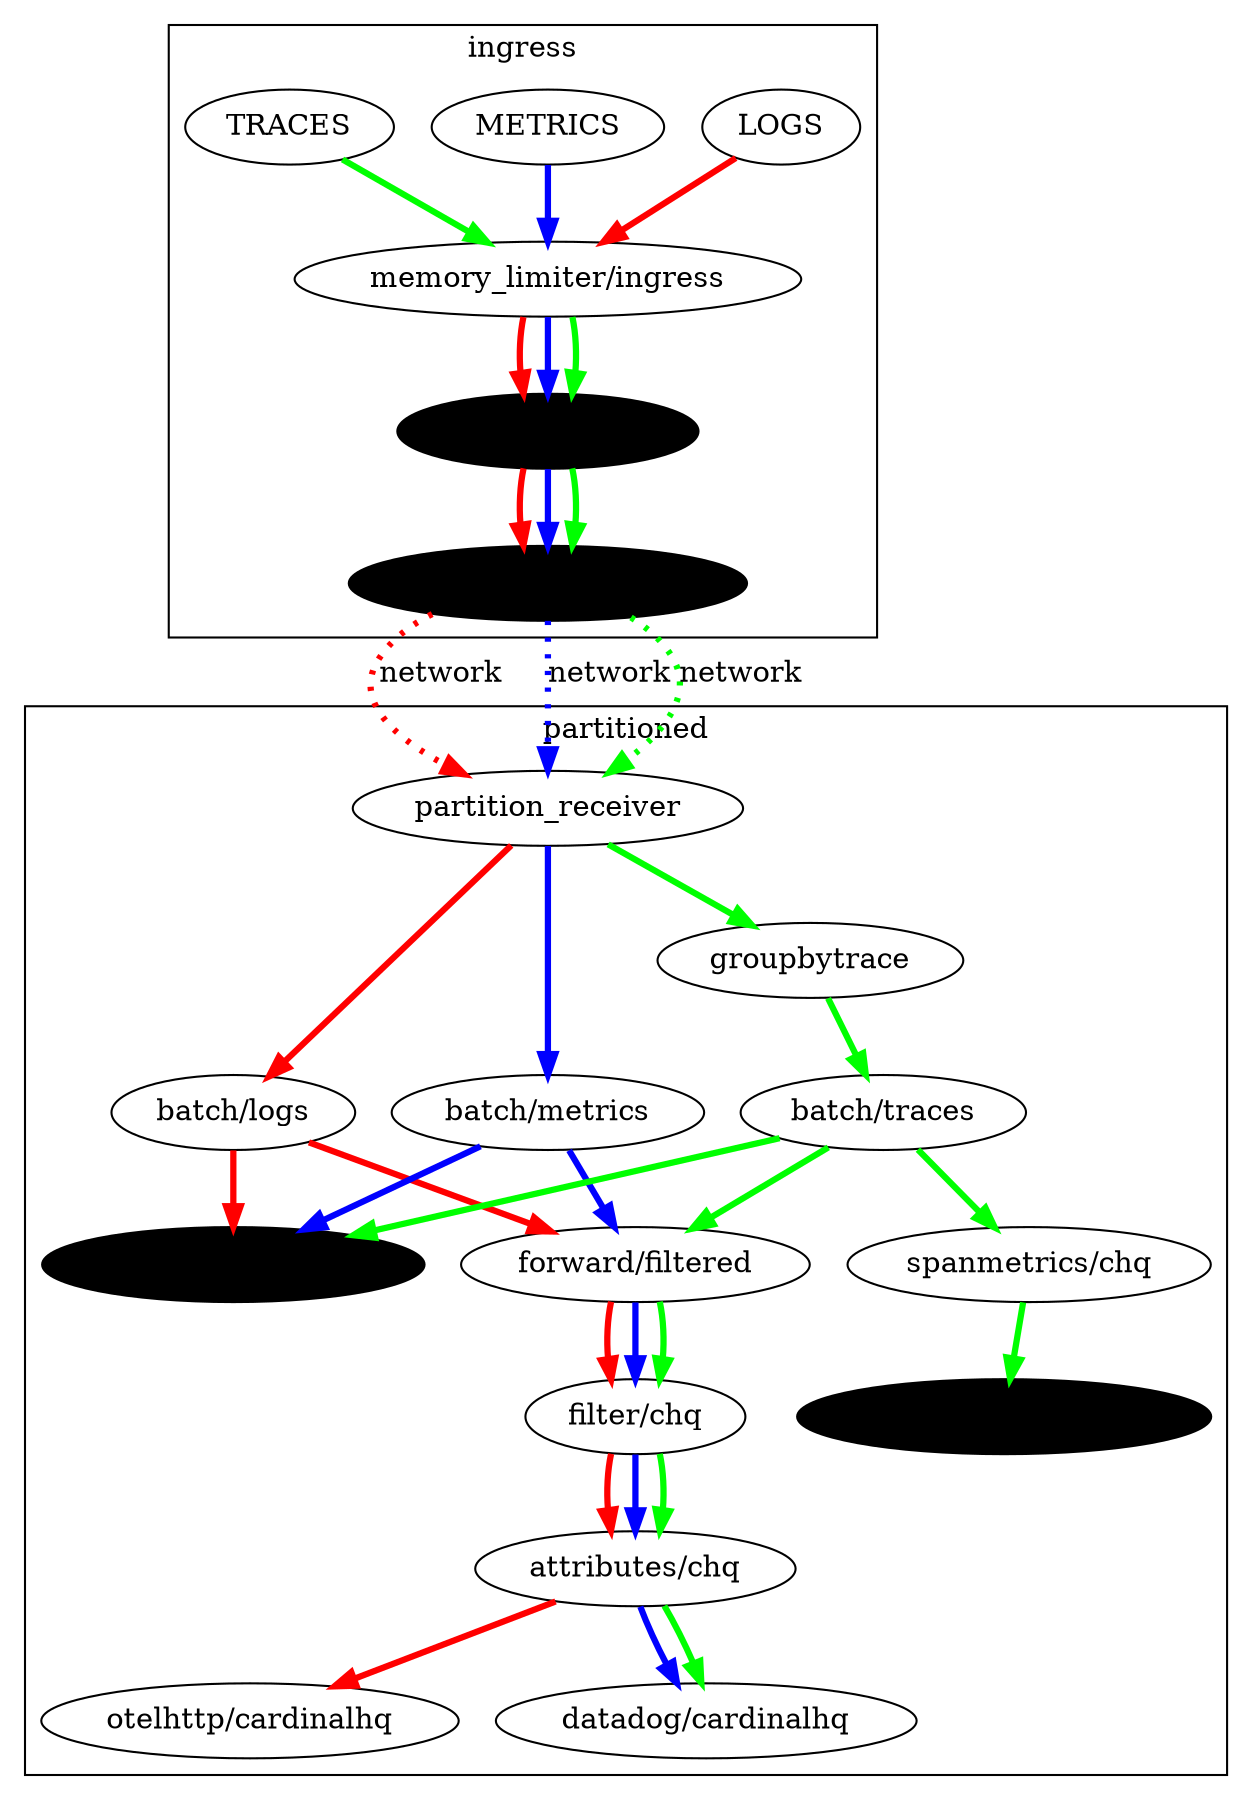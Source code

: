 digraph {
    edge [penwidth=3.0];
    compound=true;

    subgraph cluster_ingress {
        label="ingress";

        chqdecorator [style=filled,fillcolor="#ddf"];
        partition_exporter [style=filled,fillcolor="#ddf"];

        subgraph {
            edge [color=red];
            LOGS -> "memory_limiter/ingress";
            "memory_limiter/ingress" -> "chqdecorator";
            "chqdecorator" -> "partition_exporter";
        }

        subgraph {
            edge [color=blue];
            METRICS -> "memory_limiter/ingress";
            "memory_limiter/ingress" -> "chqdecorator";
            "chqdecorator" -> "partition_exporter";
        }

        subgraph {
            edge [color=green];
            TRACES -> "memory_limiter/ingress";
            "memory_limiter/ingress" -> "chqdecorator";
            "chqdecorator" -> "partition_exporter";
        }
    }

    subgraph cluster_partitioned {
        label="partitioned";

        "awss3/cardinalhq" [style=filled,fillcolor="#ddf"];
        "awss3/spanmetrics" [style=filled,fillcolor="#ddf"];

        subgraph {
            edge [color=red];
            "partition_receiver" -> "batch/logs";
            "batch/logs" -> "awss3/cardinalhq";
            "batch/logs" -> "forward/filtered";
            "forward/filtered" -> "filter/chq" -> "attributes/chq";
            "attributes/chq" -> "otelhttp/cardinalhq";
        }

        subgraph {
            edge [color=blue];
            "partition_receiver" -> "batch/metrics";
            "batch/metrics" -> "awss3/cardinalhq";
            "batch/metrics" -> "forward/filtered";
            "forward/filtered" -> "filter/chq" -> "attributes/chq";
            "attributes/chq" -> "datadog/cardinalhq";
        }

        subgraph {
            edge [color=green];
            "partition_receiver" -> "groupbytrace";
            "groupbytrace" -> "batch/traces";
            "batch/traces" -> { "awss3/cardinalhq" "forward/filtered" "spanmetrics/chq" };
            "forward/filtered" -> "filter/chq" -> "attributes/chq";
            "attributes/chq" -> "datadog/cardinalhq";
            "spanmetrics/chq" -> "awss3/spanmetrics";
        }
    }

    subgraph cluster_network {
        edge [label="network",style=dotted];
        subgraph {
            edge [color=red];
            "partition_exporter" -> "partition_receiver";
        }

        subgraph {
            edge [color=blue];
            "partition_exporter" -> "partition_receiver";
        }

        subgraph {
            edge [color=green];
            "partition_exporter" -> "partition_receiver";
        }
    }
}